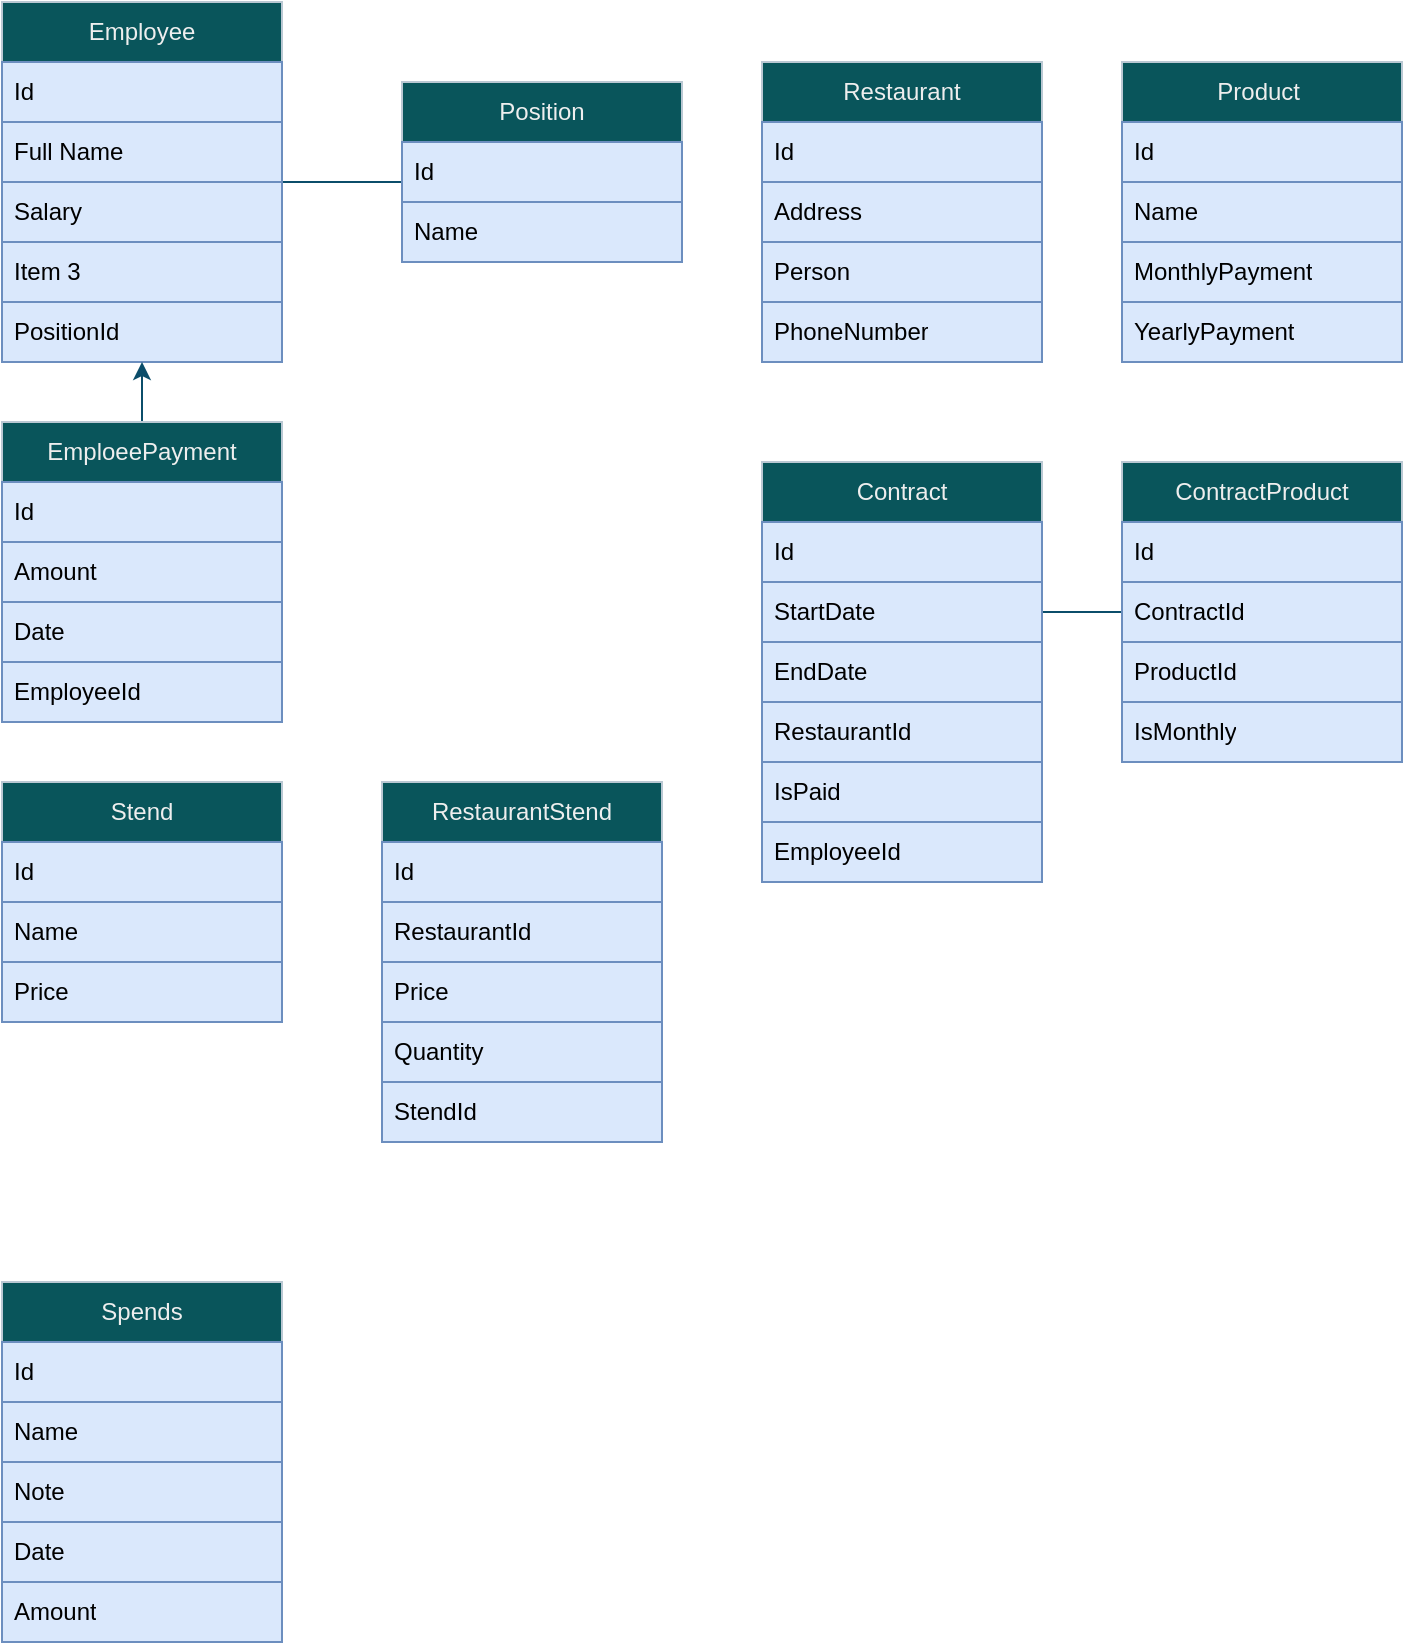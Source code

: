 <mxfile version="20.8.23" type="github">
  <diagram name="Page-1" id="2XwpDSqAs-85_Lhxw56j">
    <mxGraphModel dx="1434" dy="756" grid="1" gridSize="10" guides="1" tooltips="1" connect="1" arrows="1" fold="1" page="1" pageScale="1" pageWidth="850" pageHeight="1100" math="0" shadow="0">
      <root>
        <mxCell id="0" />
        <mxCell id="1" parent="0" />
        <mxCell id="0v3kpkyzL8pDc-vGw8Bb-13" value="" style="edgeStyle=orthogonalEdgeStyle;rounded=0;orthogonalLoop=1;jettySize=auto;html=1;strokeColor=#0B4D6A;" parent="1" source="0v3kpkyzL8pDc-vGw8Bb-2" target="0v3kpkyzL8pDc-vGw8Bb-9" edge="1">
          <mxGeometry relative="1" as="geometry">
            <Array as="points">
              <mxPoint x="220" y="100" />
              <mxPoint x="220" y="100" />
            </Array>
          </mxGeometry>
        </mxCell>
        <mxCell id="0v3kpkyzL8pDc-vGw8Bb-2" value="Employee" style="swimlane;fontStyle=0;childLayout=stackLayout;horizontal=1;startSize=30;horizontalStack=0;resizeParent=1;resizeParentMax=0;resizeLast=0;collapsible=1;marginBottom=0;whiteSpace=wrap;html=1;strokeColor=#BAC8D3;fontColor=#EEEEEE;fillColor=#09555B;" parent="1" vertex="1">
          <mxGeometry x="30" y="10" width="140" height="180" as="geometry" />
        </mxCell>
        <mxCell id="0v3kpkyzL8pDc-vGw8Bb-12" value="Id" style="text;strokeColor=#6c8ebf;fillColor=#dae8fc;align=left;verticalAlign=middle;spacingLeft=4;spacingRight=4;overflow=hidden;points=[[0,0.5],[1,0.5]];portConstraint=eastwest;rotatable=0;whiteSpace=wrap;html=1;" parent="0v3kpkyzL8pDc-vGw8Bb-2" vertex="1">
          <mxGeometry y="30" width="140" height="30" as="geometry" />
        </mxCell>
        <mxCell id="0v3kpkyzL8pDc-vGw8Bb-3" value="Full Name" style="text;strokeColor=#6c8ebf;fillColor=#dae8fc;align=left;verticalAlign=middle;spacingLeft=4;spacingRight=4;overflow=hidden;points=[[0,0.5],[1,0.5]];portConstraint=eastwest;rotatable=0;whiteSpace=wrap;html=1;" parent="0v3kpkyzL8pDc-vGw8Bb-2" vertex="1">
          <mxGeometry y="60" width="140" height="30" as="geometry" />
        </mxCell>
        <mxCell id="0v3kpkyzL8pDc-vGw8Bb-4" value="Salary" style="text;strokeColor=#6c8ebf;fillColor=#dae8fc;align=left;verticalAlign=middle;spacingLeft=4;spacingRight=4;overflow=hidden;points=[[0,0.5],[1,0.5]];portConstraint=eastwest;rotatable=0;whiteSpace=wrap;html=1;" parent="0v3kpkyzL8pDc-vGw8Bb-2" vertex="1">
          <mxGeometry y="90" width="140" height="30" as="geometry" />
        </mxCell>
        <mxCell id="0v3kpkyzL8pDc-vGw8Bb-5" value="Item 3" style="text;strokeColor=#6c8ebf;fillColor=#dae8fc;align=left;verticalAlign=middle;spacingLeft=4;spacingRight=4;overflow=hidden;points=[[0,0.5],[1,0.5]];portConstraint=eastwest;rotatable=0;whiteSpace=wrap;html=1;" parent="0v3kpkyzL8pDc-vGw8Bb-2" vertex="1">
          <mxGeometry y="120" width="140" height="30" as="geometry" />
        </mxCell>
        <mxCell id="0v3kpkyzL8pDc-vGw8Bb-6" value="PositionId" style="text;strokeColor=#6c8ebf;fillColor=#dae8fc;align=left;verticalAlign=middle;spacingLeft=4;spacingRight=4;overflow=hidden;points=[[0,0.5],[1,0.5]];portConstraint=eastwest;rotatable=0;whiteSpace=wrap;html=1;" parent="0v3kpkyzL8pDc-vGw8Bb-2" vertex="1">
          <mxGeometry y="150" width="140" height="30" as="geometry" />
        </mxCell>
        <mxCell id="0v3kpkyzL8pDc-vGw8Bb-7" value="Position" style="swimlane;fontStyle=0;childLayout=stackLayout;horizontal=1;startSize=30;horizontalStack=0;resizeParent=1;resizeParentMax=0;resizeLast=0;collapsible=1;marginBottom=0;whiteSpace=wrap;html=1;strokeColor=#BAC8D3;fontColor=#EEEEEE;fillColor=#09555B;" parent="1" vertex="1">
          <mxGeometry x="230" y="50" width="140" height="90" as="geometry" />
        </mxCell>
        <mxCell id="0v3kpkyzL8pDc-vGw8Bb-8" value="Id" style="text;strokeColor=#6c8ebf;fillColor=#dae8fc;align=left;verticalAlign=middle;spacingLeft=4;spacingRight=4;overflow=hidden;points=[[0,0.5],[1,0.5]];portConstraint=eastwest;rotatable=0;whiteSpace=wrap;html=1;" parent="0v3kpkyzL8pDc-vGw8Bb-7" vertex="1">
          <mxGeometry y="30" width="140" height="30" as="geometry" />
        </mxCell>
        <mxCell id="0v3kpkyzL8pDc-vGw8Bb-9" value="Name" style="text;strokeColor=#6c8ebf;fillColor=#dae8fc;align=left;verticalAlign=middle;spacingLeft=4;spacingRight=4;overflow=hidden;points=[[0,0.5],[1,0.5]];portConstraint=eastwest;rotatable=0;whiteSpace=wrap;html=1;" parent="0v3kpkyzL8pDc-vGw8Bb-7" vertex="1">
          <mxGeometry y="60" width="140" height="30" as="geometry" />
        </mxCell>
        <mxCell id="0v3kpkyzL8pDc-vGw8Bb-22" value="" style="edgeStyle=orthogonalEdgeStyle;rounded=0;orthogonalLoop=1;jettySize=auto;html=1;strokeColor=#0B4D6A;" parent="1" source="0v3kpkyzL8pDc-vGw8Bb-14" target="0v3kpkyzL8pDc-vGw8Bb-6" edge="1">
          <mxGeometry relative="1" as="geometry">
            <Array as="points">
              <mxPoint x="100" y="190" />
              <mxPoint x="100" y="190" />
            </Array>
          </mxGeometry>
        </mxCell>
        <mxCell id="0v3kpkyzL8pDc-vGw8Bb-14" value="EmploeePayment" style="swimlane;fontStyle=0;childLayout=stackLayout;horizontal=1;startSize=30;horizontalStack=0;resizeParent=1;resizeParentMax=0;resizeLast=0;collapsible=1;marginBottom=0;whiteSpace=wrap;html=1;strokeColor=#BAC8D3;fontColor=#EEEEEE;fillColor=#09555B;" parent="1" vertex="1">
          <mxGeometry x="30" y="220" width="140" height="150" as="geometry" />
        </mxCell>
        <mxCell id="0v3kpkyzL8pDc-vGw8Bb-15" value="Id" style="text;strokeColor=#6c8ebf;fillColor=#dae8fc;align=left;verticalAlign=middle;spacingLeft=4;spacingRight=4;overflow=hidden;points=[[0,0.5],[1,0.5]];portConstraint=eastwest;rotatable=0;whiteSpace=wrap;html=1;" parent="0v3kpkyzL8pDc-vGw8Bb-14" vertex="1">
          <mxGeometry y="30" width="140" height="30" as="geometry" />
        </mxCell>
        <mxCell id="0v3kpkyzL8pDc-vGw8Bb-16" value="Amount&lt;span style=&quot;white-space: pre;&quot;&gt;	&lt;/span&gt;" style="text;strokeColor=#6c8ebf;fillColor=#dae8fc;align=left;verticalAlign=middle;spacingLeft=4;spacingRight=4;overflow=hidden;points=[[0,0.5],[1,0.5]];portConstraint=eastwest;rotatable=0;whiteSpace=wrap;html=1;" parent="0v3kpkyzL8pDc-vGw8Bb-14" vertex="1">
          <mxGeometry y="60" width="140" height="30" as="geometry" />
        </mxCell>
        <mxCell id="0v3kpkyzL8pDc-vGw8Bb-17" value="Date" style="text;strokeColor=#6c8ebf;fillColor=#dae8fc;align=left;verticalAlign=middle;spacingLeft=4;spacingRight=4;overflow=hidden;points=[[0,0.5],[1,0.5]];portConstraint=eastwest;rotatable=0;whiteSpace=wrap;html=1;" parent="0v3kpkyzL8pDc-vGw8Bb-14" vertex="1">
          <mxGeometry y="90" width="140" height="30" as="geometry" />
        </mxCell>
        <mxCell id="0v3kpkyzL8pDc-vGw8Bb-19" value="EmployeeId" style="text;strokeColor=#6c8ebf;fillColor=#dae8fc;align=left;verticalAlign=middle;spacingLeft=4;spacingRight=4;overflow=hidden;points=[[0,0.5],[1,0.5]];portConstraint=eastwest;rotatable=0;whiteSpace=wrap;html=1;" parent="0v3kpkyzL8pDc-vGw8Bb-14" vertex="1">
          <mxGeometry y="120" width="140" height="30" as="geometry" />
        </mxCell>
        <mxCell id="0v3kpkyzL8pDc-vGw8Bb-23" value="Restaurant" style="swimlane;fontStyle=0;childLayout=stackLayout;horizontal=1;startSize=30;horizontalStack=0;resizeParent=1;resizeParentMax=0;resizeLast=0;collapsible=1;marginBottom=0;whiteSpace=wrap;html=1;strokeColor=#BAC8D3;fontColor=#EEEEEE;fillColor=#09555B;" parent="1" vertex="1">
          <mxGeometry x="410" y="40" width="140" height="150" as="geometry" />
        </mxCell>
        <mxCell id="0v3kpkyzL8pDc-vGw8Bb-24" value="Id" style="text;strokeColor=#6c8ebf;fillColor=#dae8fc;align=left;verticalAlign=middle;spacingLeft=4;spacingRight=4;overflow=hidden;points=[[0,0.5],[1,0.5]];portConstraint=eastwest;rotatable=0;whiteSpace=wrap;html=1;" parent="0v3kpkyzL8pDc-vGw8Bb-23" vertex="1">
          <mxGeometry y="30" width="140" height="30" as="geometry" />
        </mxCell>
        <mxCell id="0v3kpkyzL8pDc-vGw8Bb-25" value="Address" style="text;strokeColor=#6c8ebf;fillColor=#dae8fc;align=left;verticalAlign=middle;spacingLeft=4;spacingRight=4;overflow=hidden;points=[[0,0.5],[1,0.5]];portConstraint=eastwest;rotatable=0;whiteSpace=wrap;html=1;" parent="0v3kpkyzL8pDc-vGw8Bb-23" vertex="1">
          <mxGeometry y="60" width="140" height="30" as="geometry" />
        </mxCell>
        <mxCell id="0v3kpkyzL8pDc-vGw8Bb-26" value="Person" style="text;strokeColor=#6c8ebf;fillColor=#dae8fc;align=left;verticalAlign=middle;spacingLeft=4;spacingRight=4;overflow=hidden;points=[[0,0.5],[1,0.5]];portConstraint=eastwest;rotatable=0;whiteSpace=wrap;html=1;" parent="0v3kpkyzL8pDc-vGw8Bb-23" vertex="1">
          <mxGeometry y="90" width="140" height="30" as="geometry" />
        </mxCell>
        <mxCell id="0v3kpkyzL8pDc-vGw8Bb-27" value="PhoneNumber" style="text;strokeColor=#6c8ebf;fillColor=#dae8fc;align=left;verticalAlign=middle;spacingLeft=4;spacingRight=4;overflow=hidden;points=[[0,0.5],[1,0.5]];portConstraint=eastwest;rotatable=0;whiteSpace=wrap;html=1;" parent="0v3kpkyzL8pDc-vGw8Bb-23" vertex="1">
          <mxGeometry y="120" width="140" height="30" as="geometry" />
        </mxCell>
        <mxCell id="0v3kpkyzL8pDc-vGw8Bb-28" value="Product&lt;span style=&quot;white-space: pre;&quot;&gt;	&lt;/span&gt;" style="swimlane;fontStyle=0;childLayout=stackLayout;horizontal=1;startSize=30;horizontalStack=0;resizeParent=1;resizeParentMax=0;resizeLast=0;collapsible=1;marginBottom=0;whiteSpace=wrap;html=1;strokeColor=#BAC8D3;fontColor=#EEEEEE;fillColor=#09555B;" parent="1" vertex="1">
          <mxGeometry x="590" y="40" width="140" height="150" as="geometry" />
        </mxCell>
        <mxCell id="0v3kpkyzL8pDc-vGw8Bb-29" value="Id" style="text;strokeColor=#6c8ebf;fillColor=#dae8fc;align=left;verticalAlign=middle;spacingLeft=4;spacingRight=4;overflow=hidden;points=[[0,0.5],[1,0.5]];portConstraint=eastwest;rotatable=0;whiteSpace=wrap;html=1;" parent="0v3kpkyzL8pDc-vGw8Bb-28" vertex="1">
          <mxGeometry y="30" width="140" height="30" as="geometry" />
        </mxCell>
        <mxCell id="0v3kpkyzL8pDc-vGw8Bb-30" value="Name" style="text;strokeColor=#6c8ebf;fillColor=#dae8fc;align=left;verticalAlign=middle;spacingLeft=4;spacingRight=4;overflow=hidden;points=[[0,0.5],[1,0.5]];portConstraint=eastwest;rotatable=0;whiteSpace=wrap;html=1;" parent="0v3kpkyzL8pDc-vGw8Bb-28" vertex="1">
          <mxGeometry y="60" width="140" height="30" as="geometry" />
        </mxCell>
        <mxCell id="0v3kpkyzL8pDc-vGw8Bb-31" value="MonthlyPayment" style="text;strokeColor=#6c8ebf;fillColor=#dae8fc;align=left;verticalAlign=middle;spacingLeft=4;spacingRight=4;overflow=hidden;points=[[0,0.5],[1,0.5]];portConstraint=eastwest;rotatable=0;whiteSpace=wrap;html=1;" parent="0v3kpkyzL8pDc-vGw8Bb-28" vertex="1">
          <mxGeometry y="90" width="140" height="30" as="geometry" />
        </mxCell>
        <mxCell id="0v3kpkyzL8pDc-vGw8Bb-32" value="YearlyPayment" style="text;strokeColor=#6c8ebf;fillColor=#dae8fc;align=left;verticalAlign=middle;spacingLeft=4;spacingRight=4;overflow=hidden;points=[[0,0.5],[1,0.5]];portConstraint=eastwest;rotatable=0;whiteSpace=wrap;html=1;" parent="0v3kpkyzL8pDc-vGw8Bb-28" vertex="1">
          <mxGeometry y="120" width="140" height="30" as="geometry" />
        </mxCell>
        <mxCell id="0v3kpkyzL8pDc-vGw8Bb-49" value="" style="edgeStyle=orthogonalEdgeStyle;rounded=0;orthogonalLoop=1;jettySize=auto;html=1;strokeColor=#0B4D6A;" parent="1" source="0v3kpkyzL8pDc-vGw8Bb-37" target="0v3kpkyzL8pDc-vGw8Bb-45" edge="1">
          <mxGeometry relative="1" as="geometry">
            <Array as="points">
              <mxPoint x="660" y="315" />
            </Array>
          </mxGeometry>
        </mxCell>
        <mxCell id="0v3kpkyzL8pDc-vGw8Bb-37" value="Contract" style="swimlane;fontStyle=0;childLayout=stackLayout;horizontal=1;startSize=30;horizontalStack=0;resizeParent=1;resizeParentMax=0;resizeLast=0;collapsible=1;marginBottom=0;whiteSpace=wrap;html=1;strokeColor=#BAC8D3;fontColor=#EEEEEE;fillColor=#09555B;" parent="1" vertex="1">
          <mxGeometry x="410" y="240" width="140" height="210" as="geometry" />
        </mxCell>
        <mxCell id="0v3kpkyzL8pDc-vGw8Bb-38" value="Id" style="text;strokeColor=#6c8ebf;fillColor=#dae8fc;align=left;verticalAlign=middle;spacingLeft=4;spacingRight=4;overflow=hidden;points=[[0,0.5],[1,0.5]];portConstraint=eastwest;rotatable=0;whiteSpace=wrap;html=1;" parent="0v3kpkyzL8pDc-vGw8Bb-37" vertex="1">
          <mxGeometry y="30" width="140" height="30" as="geometry" />
        </mxCell>
        <mxCell id="0v3kpkyzL8pDc-vGw8Bb-39" value="StartDate" style="text;strokeColor=#6c8ebf;fillColor=#dae8fc;align=left;verticalAlign=middle;spacingLeft=4;spacingRight=4;overflow=hidden;points=[[0,0.5],[1,0.5]];portConstraint=eastwest;rotatable=0;whiteSpace=wrap;html=1;" parent="0v3kpkyzL8pDc-vGw8Bb-37" vertex="1">
          <mxGeometry y="60" width="140" height="30" as="geometry" />
        </mxCell>
        <mxCell id="0v3kpkyzL8pDc-vGw8Bb-40" value="EndDate" style="text;strokeColor=#6c8ebf;fillColor=#dae8fc;align=left;verticalAlign=middle;spacingLeft=4;spacingRight=4;overflow=hidden;points=[[0,0.5],[1,0.5]];portConstraint=eastwest;rotatable=0;whiteSpace=wrap;html=1;" parent="0v3kpkyzL8pDc-vGw8Bb-37" vertex="1">
          <mxGeometry y="90" width="140" height="30" as="geometry" />
        </mxCell>
        <mxCell id="0v3kpkyzL8pDc-vGw8Bb-51" value="RestaurantId" style="text;strokeColor=#6c8ebf;fillColor=#dae8fc;align=left;verticalAlign=middle;spacingLeft=4;spacingRight=4;overflow=hidden;points=[[0,0.5],[1,0.5]];portConstraint=eastwest;rotatable=0;whiteSpace=wrap;html=1;" parent="0v3kpkyzL8pDc-vGw8Bb-37" vertex="1">
          <mxGeometry y="120" width="140" height="30" as="geometry" />
        </mxCell>
        <mxCell id="0v3kpkyzL8pDc-vGw8Bb-52" value="IsPaid" style="text;strokeColor=#6c8ebf;fillColor=#dae8fc;align=left;verticalAlign=middle;spacingLeft=4;spacingRight=4;overflow=hidden;points=[[0,0.5],[1,0.5]];portConstraint=eastwest;rotatable=0;whiteSpace=wrap;html=1;" parent="0v3kpkyzL8pDc-vGw8Bb-37" vertex="1">
          <mxGeometry y="150" width="140" height="30" as="geometry" />
        </mxCell>
        <mxCell id="0v3kpkyzL8pDc-vGw8Bb-41" value="EmployeeId" style="text;strokeColor=#6c8ebf;fillColor=#dae8fc;align=left;verticalAlign=middle;spacingLeft=4;spacingRight=4;overflow=hidden;points=[[0,0.5],[1,0.5]];portConstraint=eastwest;rotatable=0;whiteSpace=wrap;html=1;" parent="0v3kpkyzL8pDc-vGw8Bb-37" vertex="1">
          <mxGeometry y="180" width="140" height="30" as="geometry" />
        </mxCell>
        <mxCell id="0v3kpkyzL8pDc-vGw8Bb-42" value="ContractProduct" style="swimlane;fontStyle=0;childLayout=stackLayout;horizontal=1;startSize=30;horizontalStack=0;resizeParent=1;resizeParentMax=0;resizeLast=0;collapsible=1;marginBottom=0;whiteSpace=wrap;html=1;strokeColor=#BAC8D3;fontColor=#EEEEEE;fillColor=#09555B;" parent="1" vertex="1">
          <mxGeometry x="590" y="240" width="140" height="150" as="geometry" />
        </mxCell>
        <mxCell id="0v3kpkyzL8pDc-vGw8Bb-43" value="Id" style="text;strokeColor=#6c8ebf;fillColor=#dae8fc;align=left;verticalAlign=middle;spacingLeft=4;spacingRight=4;overflow=hidden;points=[[0,0.5],[1,0.5]];portConstraint=eastwest;rotatable=0;whiteSpace=wrap;html=1;" parent="0v3kpkyzL8pDc-vGw8Bb-42" vertex="1">
          <mxGeometry y="30" width="140" height="30" as="geometry" />
        </mxCell>
        <mxCell id="0v3kpkyzL8pDc-vGw8Bb-44" value="ContractId" style="text;strokeColor=#6c8ebf;fillColor=#dae8fc;align=left;verticalAlign=middle;spacingLeft=4;spacingRight=4;overflow=hidden;points=[[0,0.5],[1,0.5]];portConstraint=eastwest;rotatable=0;whiteSpace=wrap;html=1;" parent="0v3kpkyzL8pDc-vGw8Bb-42" vertex="1">
          <mxGeometry y="60" width="140" height="30" as="geometry" />
        </mxCell>
        <mxCell id="0v3kpkyzL8pDc-vGw8Bb-45" value="ProductId" style="text;strokeColor=#6c8ebf;fillColor=#dae8fc;align=left;verticalAlign=middle;spacingLeft=4;spacingRight=4;overflow=hidden;points=[[0,0.5],[1,0.5]];portConstraint=eastwest;rotatable=0;whiteSpace=wrap;html=1;" parent="0v3kpkyzL8pDc-vGw8Bb-42" vertex="1">
          <mxGeometry y="90" width="140" height="30" as="geometry" />
        </mxCell>
        <mxCell id="0v3kpkyzL8pDc-vGw8Bb-46" value="IsMonthly" style="text;strokeColor=#6c8ebf;fillColor=#dae8fc;align=left;verticalAlign=middle;spacingLeft=4;spacingRight=4;overflow=hidden;points=[[0,0.5],[1,0.5]];portConstraint=eastwest;rotatable=0;whiteSpace=wrap;html=1;" parent="0v3kpkyzL8pDc-vGw8Bb-42" vertex="1">
          <mxGeometry y="120" width="140" height="30" as="geometry" />
        </mxCell>
        <mxCell id="0v3kpkyzL8pDc-vGw8Bb-53" value="Stend" style="swimlane;fontStyle=0;childLayout=stackLayout;horizontal=1;startSize=30;horizontalStack=0;resizeParent=1;resizeParentMax=0;resizeLast=0;collapsible=1;marginBottom=0;whiteSpace=wrap;html=1;strokeColor=#BAC8D3;fontColor=#EEEEEE;fillColor=#09555B;" parent="1" vertex="1">
          <mxGeometry x="30" y="400" width="140" height="120" as="geometry" />
        </mxCell>
        <mxCell id="0v3kpkyzL8pDc-vGw8Bb-54" value="Id" style="text;strokeColor=#6c8ebf;fillColor=#dae8fc;align=left;verticalAlign=middle;spacingLeft=4;spacingRight=4;overflow=hidden;points=[[0,0.5],[1,0.5]];portConstraint=eastwest;rotatable=0;whiteSpace=wrap;html=1;" parent="0v3kpkyzL8pDc-vGw8Bb-53" vertex="1">
          <mxGeometry y="30" width="140" height="30" as="geometry" />
        </mxCell>
        <mxCell id="0v3kpkyzL8pDc-vGw8Bb-55" value="Name" style="text;strokeColor=#6c8ebf;fillColor=#dae8fc;align=left;verticalAlign=middle;spacingLeft=4;spacingRight=4;overflow=hidden;points=[[0,0.5],[1,0.5]];portConstraint=eastwest;rotatable=0;whiteSpace=wrap;html=1;" parent="0v3kpkyzL8pDc-vGw8Bb-53" vertex="1">
          <mxGeometry y="60" width="140" height="30" as="geometry" />
        </mxCell>
        <mxCell id="0v3kpkyzL8pDc-vGw8Bb-56" value="Price" style="text;strokeColor=#6c8ebf;fillColor=#dae8fc;align=left;verticalAlign=middle;spacingLeft=4;spacingRight=4;overflow=hidden;points=[[0,0.5],[1,0.5]];portConstraint=eastwest;rotatable=0;whiteSpace=wrap;html=1;" parent="0v3kpkyzL8pDc-vGw8Bb-53" vertex="1">
          <mxGeometry y="90" width="140" height="30" as="geometry" />
        </mxCell>
        <mxCell id="0v3kpkyzL8pDc-vGw8Bb-57" value="RestaurantStend" style="swimlane;fontStyle=0;childLayout=stackLayout;horizontal=1;startSize=30;horizontalStack=0;resizeParent=1;resizeParentMax=0;resizeLast=0;collapsible=1;marginBottom=0;whiteSpace=wrap;html=1;strokeColor=#BAC8D3;fontColor=#EEEEEE;fillColor=#09555B;" parent="1" vertex="1">
          <mxGeometry x="220" y="400" width="140" height="180" as="geometry" />
        </mxCell>
        <mxCell id="0v3kpkyzL8pDc-vGw8Bb-58" value="Id" style="text;strokeColor=#6c8ebf;fillColor=#dae8fc;align=left;verticalAlign=middle;spacingLeft=4;spacingRight=4;overflow=hidden;points=[[0,0.5],[1,0.5]];portConstraint=eastwest;rotatable=0;whiteSpace=wrap;html=1;" parent="0v3kpkyzL8pDc-vGw8Bb-57" vertex="1">
          <mxGeometry y="30" width="140" height="30" as="geometry" />
        </mxCell>
        <mxCell id="0v3kpkyzL8pDc-vGw8Bb-59" value="RestaurantId" style="text;strokeColor=#6c8ebf;fillColor=#dae8fc;align=left;verticalAlign=middle;spacingLeft=4;spacingRight=4;overflow=hidden;points=[[0,0.5],[1,0.5]];portConstraint=eastwest;rotatable=0;whiteSpace=wrap;html=1;" parent="0v3kpkyzL8pDc-vGw8Bb-57" vertex="1">
          <mxGeometry y="60" width="140" height="30" as="geometry" />
        </mxCell>
        <mxCell id="0v3kpkyzL8pDc-vGw8Bb-60" value="Price" style="text;strokeColor=#6c8ebf;fillColor=#dae8fc;align=left;verticalAlign=middle;spacingLeft=4;spacingRight=4;overflow=hidden;points=[[0,0.5],[1,0.5]];portConstraint=eastwest;rotatable=0;whiteSpace=wrap;html=1;" parent="0v3kpkyzL8pDc-vGw8Bb-57" vertex="1">
          <mxGeometry y="90" width="140" height="30" as="geometry" />
        </mxCell>
        <mxCell id="0v3kpkyzL8pDc-vGw8Bb-61" value="Quantity" style="text;strokeColor=#6c8ebf;fillColor=#dae8fc;align=left;verticalAlign=middle;spacingLeft=4;spacingRight=4;overflow=hidden;points=[[0,0.5],[1,0.5]];portConstraint=eastwest;rotatable=0;whiteSpace=wrap;html=1;" parent="0v3kpkyzL8pDc-vGw8Bb-57" vertex="1">
          <mxGeometry y="120" width="140" height="30" as="geometry" />
        </mxCell>
        <mxCell id="aSUbupCTfESXmuQ8XNJi-8" value="StendId" style="text;strokeColor=#6c8ebf;fillColor=#dae8fc;align=left;verticalAlign=middle;spacingLeft=4;spacingRight=4;overflow=hidden;points=[[0,0.5],[1,0.5]];portConstraint=eastwest;rotatable=0;whiteSpace=wrap;html=1;" vertex="1" parent="0v3kpkyzL8pDc-vGw8Bb-57">
          <mxGeometry y="150" width="140" height="30" as="geometry" />
        </mxCell>
        <mxCell id="aSUbupCTfESXmuQ8XNJi-9" value="Spends" style="swimlane;fontStyle=0;childLayout=stackLayout;horizontal=1;startSize=30;horizontalStack=0;resizeParent=1;resizeParentMax=0;resizeLast=0;collapsible=1;marginBottom=0;whiteSpace=wrap;html=1;strokeColor=#BAC8D3;fontColor=#EEEEEE;fillColor=#09555B;" vertex="1" parent="1">
          <mxGeometry x="30" y="650" width="140" height="180" as="geometry" />
        </mxCell>
        <mxCell id="aSUbupCTfESXmuQ8XNJi-10" value="Id" style="text;strokeColor=#6c8ebf;fillColor=#dae8fc;align=left;verticalAlign=middle;spacingLeft=4;spacingRight=4;overflow=hidden;points=[[0,0.5],[1,0.5]];portConstraint=eastwest;rotatable=0;whiteSpace=wrap;html=1;" vertex="1" parent="aSUbupCTfESXmuQ8XNJi-9">
          <mxGeometry y="30" width="140" height="30" as="geometry" />
        </mxCell>
        <mxCell id="aSUbupCTfESXmuQ8XNJi-11" value="Name" style="text;strokeColor=#6c8ebf;fillColor=#dae8fc;align=left;verticalAlign=middle;spacingLeft=4;spacingRight=4;overflow=hidden;points=[[0,0.5],[1,0.5]];portConstraint=eastwest;rotatable=0;whiteSpace=wrap;html=1;" vertex="1" parent="aSUbupCTfESXmuQ8XNJi-9">
          <mxGeometry y="60" width="140" height="30" as="geometry" />
        </mxCell>
        <mxCell id="aSUbupCTfESXmuQ8XNJi-14" value="Note" style="text;strokeColor=#6c8ebf;fillColor=#dae8fc;align=left;verticalAlign=middle;spacingLeft=4;spacingRight=4;overflow=hidden;points=[[0,0.5],[1,0.5]];portConstraint=eastwest;rotatable=0;whiteSpace=wrap;html=1;" vertex="1" parent="aSUbupCTfESXmuQ8XNJi-9">
          <mxGeometry y="90" width="140" height="30" as="geometry" />
        </mxCell>
        <mxCell id="aSUbupCTfESXmuQ8XNJi-13" value="Date" style="text;strokeColor=#6c8ebf;fillColor=#dae8fc;align=left;verticalAlign=middle;spacingLeft=4;spacingRight=4;overflow=hidden;points=[[0,0.5],[1,0.5]];portConstraint=eastwest;rotatable=0;whiteSpace=wrap;html=1;" vertex="1" parent="aSUbupCTfESXmuQ8XNJi-9">
          <mxGeometry y="120" width="140" height="30" as="geometry" />
        </mxCell>
        <mxCell id="aSUbupCTfESXmuQ8XNJi-12" value="Amount" style="text;strokeColor=#6c8ebf;fillColor=#dae8fc;align=left;verticalAlign=middle;spacingLeft=4;spacingRight=4;overflow=hidden;points=[[0,0.5],[1,0.5]];portConstraint=eastwest;rotatable=0;whiteSpace=wrap;html=1;" vertex="1" parent="aSUbupCTfESXmuQ8XNJi-9">
          <mxGeometry y="150" width="140" height="30" as="geometry" />
        </mxCell>
      </root>
    </mxGraphModel>
  </diagram>
</mxfile>
